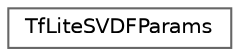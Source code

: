 digraph "Graphical Class Hierarchy"
{
 // LATEX_PDF_SIZE
  bgcolor="transparent";
  edge [fontname=Helvetica,fontsize=10,labelfontname=Helvetica,labelfontsize=10];
  node [fontname=Helvetica,fontsize=10,shape=box,height=0.2,width=0.4];
  rankdir="LR";
  Node0 [id="Node000000",label="TfLiteSVDFParams",height=0.2,width=0.4,color="grey40", fillcolor="white", style="filled",URL="$struct_tf_lite_s_v_d_f_params.html",tooltip=" "];
}
